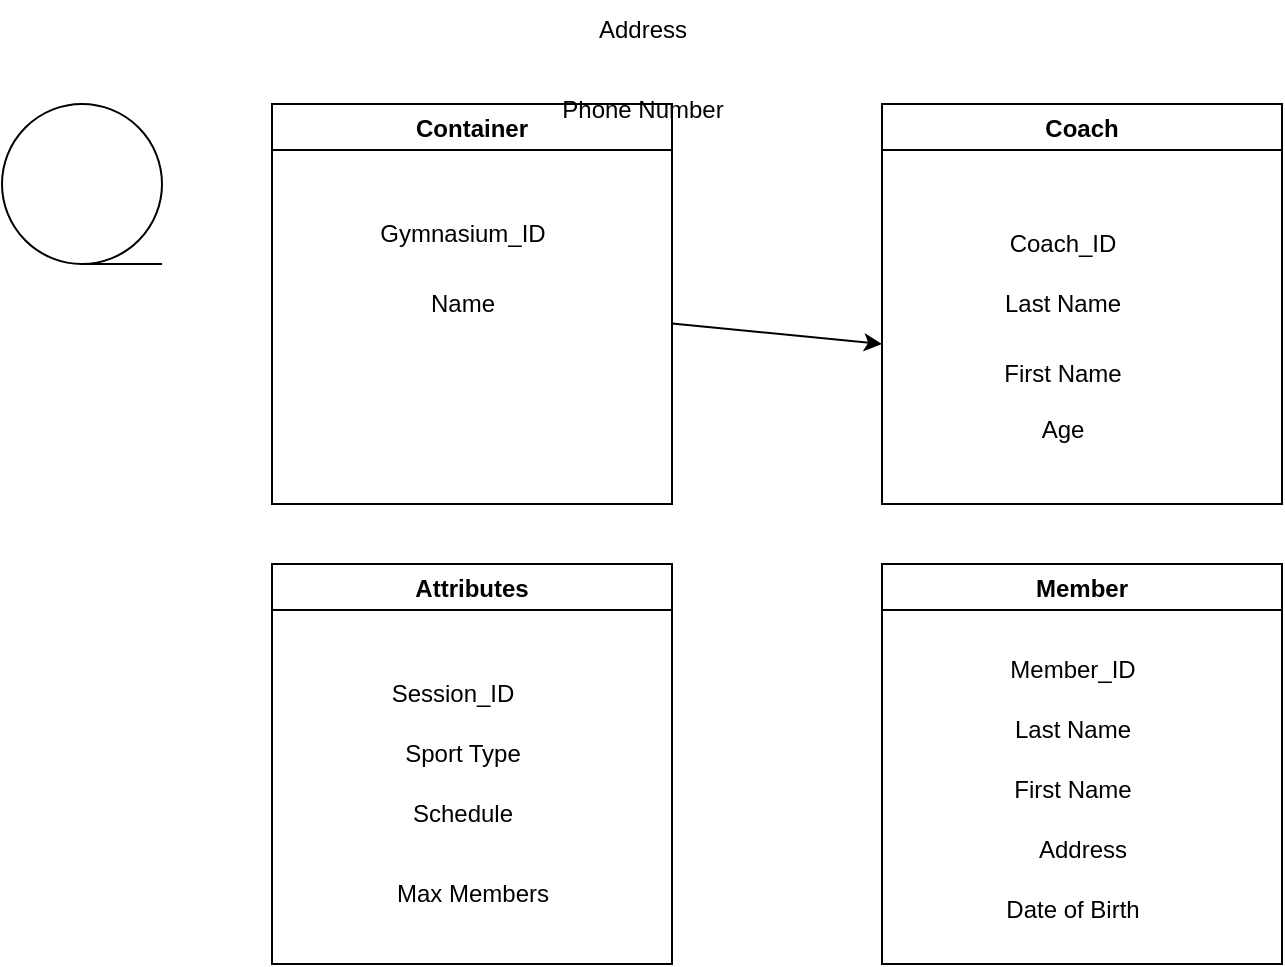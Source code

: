 <mxfile>
    <diagram id="5lSAF9-s-ClQ-ZAP8t-M" name="Page-1">
        <mxGraphModel dx="1079" dy="489" grid="1" gridSize="10" guides="1" tooltips="1" connect="1" arrows="1" fold="1" page="1" pageScale="1" pageWidth="850" pageHeight="1100" math="0" shadow="0">
            <root>
                <mxCell id="0"/>
                <mxCell id="1" parent="0"/>
                <mxCell id="2" value="" style="shape=tapeData;whiteSpace=wrap;html=1;perimeter=ellipsePerimeter;" parent="1" vertex="1">
                    <mxGeometry x="290" y="600" width="80" height="80" as="geometry"/>
                </mxCell>
                <mxCell id="45" style="edgeStyle=none;html=1;" parent="1" source="15" edge="1">
                    <mxGeometry relative="1" as="geometry">
                        <mxPoint x="730" y="720" as="targetPoint"/>
                    </mxGeometry>
                </mxCell>
                <mxCell id="15" value="Container" style="swimlane;" parent="1" vertex="1">
                    <mxGeometry x="425" y="600" width="200" height="200" as="geometry"/>
                </mxCell>
                <mxCell id="17" value="Gymnasium_ID" style="text;html=1;align=center;verticalAlign=middle;resizable=0;points=[];autosize=1;strokeColor=none;fillColor=none;" parent="15" vertex="1">
                    <mxGeometry x="40" y="50" width="110" height="30" as="geometry"/>
                </mxCell>
                <mxCell id="18" value="Name" style="text;html=1;align=center;verticalAlign=middle;resizable=0;points=[];autosize=1;strokeColor=none;fillColor=none;" parent="15" vertex="1">
                    <mxGeometry x="65" y="85" width="60" height="30" as="geometry"/>
                </mxCell>
                <mxCell id="19" value="Address" style="text;html=1;align=center;verticalAlign=middle;resizable=0;points=[];autosize=1;strokeColor=none;fillColor=none;" parent="1" vertex="1">
                    <mxGeometry x="575" y="548" width="70" height="30" as="geometry"/>
                </mxCell>
                <mxCell id="20" value="Phone Number" style="text;html=1;align=center;verticalAlign=middle;resizable=0;points=[];autosize=1;strokeColor=none;fillColor=none;" parent="1" vertex="1">
                    <mxGeometry x="560" y="588" width="100" height="30" as="geometry"/>
                </mxCell>
                <mxCell id="21" value="Member" style="swimlane;" parent="1" vertex="1">
                    <mxGeometry x="730" y="830" width="200" height="200" as="geometry"/>
                </mxCell>
                <mxCell id="25" value="Address" style="text;html=1;align=center;verticalAlign=middle;resizable=0;points=[];autosize=1;strokeColor=none;fillColor=none;" parent="21" vertex="1">
                    <mxGeometry x="65" y="128" width="70" height="30" as="geometry"/>
                </mxCell>
                <mxCell id="24" value="First Name" style="text;html=1;align=center;verticalAlign=middle;resizable=0;points=[];autosize=1;strokeColor=none;fillColor=none;" parent="21" vertex="1">
                    <mxGeometry x="55" y="98" width="80" height="30" as="geometry"/>
                </mxCell>
                <mxCell id="23" value="Last Name" style="text;html=1;align=center;verticalAlign=middle;resizable=0;points=[];autosize=1;strokeColor=none;fillColor=none;" parent="21" vertex="1">
                    <mxGeometry x="55" y="68" width="80" height="30" as="geometry"/>
                </mxCell>
                <mxCell id="22" value="Member_ID" style="text;html=1;align=center;verticalAlign=middle;resizable=0;points=[];autosize=1;strokeColor=none;fillColor=none;" parent="21" vertex="1">
                    <mxGeometry x="50" y="38" width="90" height="30" as="geometry"/>
                </mxCell>
                <mxCell id="26" value="Date of Birth" style="text;html=1;align=center;verticalAlign=middle;resizable=0;points=[];autosize=1;strokeColor=none;fillColor=none;" parent="21" vertex="1">
                    <mxGeometry x="50" y="158" width="90" height="30" as="geometry"/>
                </mxCell>
                <mxCell id="27" value="Attributes" style="swimlane;" parent="1" vertex="1">
                    <mxGeometry x="425" y="830" width="200" height="200" as="geometry"/>
                </mxCell>
                <mxCell id="28" value="Session_ID" style="text;html=1;align=center;verticalAlign=middle;resizable=0;points=[];autosize=1;strokeColor=none;fillColor=none;" parent="27" vertex="1">
                    <mxGeometry x="50" y="50" width="80" height="30" as="geometry"/>
                </mxCell>
                <mxCell id="31" value="Max Members " style="text;html=1;align=center;verticalAlign=middle;resizable=0;points=[];autosize=1;strokeColor=none;fillColor=none;" parent="27" vertex="1">
                    <mxGeometry x="50" y="150" width="100" height="30" as="geometry"/>
                </mxCell>
                <mxCell id="30" value="Schedule" style="text;html=1;align=center;verticalAlign=middle;resizable=0;points=[];autosize=1;strokeColor=none;fillColor=none;" parent="27" vertex="1">
                    <mxGeometry x="60" y="110" width="70" height="30" as="geometry"/>
                </mxCell>
                <mxCell id="29" value="Sport Type" style="text;html=1;align=center;verticalAlign=middle;resizable=0;points=[];autosize=1;strokeColor=none;fillColor=none;" parent="27" vertex="1">
                    <mxGeometry x="55" y="80" width="80" height="30" as="geometry"/>
                </mxCell>
                <mxCell id="32" value="Coach" style="swimlane;" parent="1" vertex="1">
                    <mxGeometry x="730" y="600" width="200" height="200" as="geometry"/>
                </mxCell>
                <mxCell id="36" value="Age" style="text;html=1;align=center;verticalAlign=middle;resizable=0;points=[];autosize=1;strokeColor=none;fillColor=none;" parent="32" vertex="1">
                    <mxGeometry x="70" y="148" width="40" height="30" as="geometry"/>
                </mxCell>
                <mxCell id="35" value="First Name" style="text;html=1;align=center;verticalAlign=middle;resizable=0;points=[];autosize=1;strokeColor=none;fillColor=none;" parent="32" vertex="1">
                    <mxGeometry x="50" y="120" width="80" height="30" as="geometry"/>
                </mxCell>
                <mxCell id="34" value="Last Name" style="text;html=1;align=center;verticalAlign=middle;resizable=0;points=[];autosize=1;strokeColor=none;fillColor=none;" parent="32" vertex="1">
                    <mxGeometry x="50" y="85" width="80" height="30" as="geometry"/>
                </mxCell>
                <mxCell id="33" value="Coach_ID" style="text;html=1;align=center;verticalAlign=middle;resizable=0;points=[];autosize=1;strokeColor=none;fillColor=none;" parent="32" vertex="1">
                    <mxGeometry x="50" y="55" width="80" height="30" as="geometry"/>
                </mxCell>
            </root>
        </mxGraphModel>
    </diagram>
</mxfile>